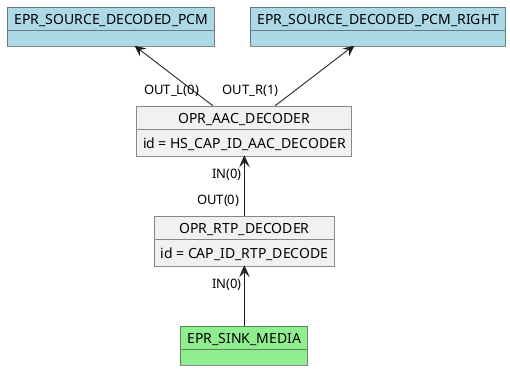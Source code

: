 @startuml

    object OPR_RTP_DECODER
    OPR_RTP_DECODER : id = CAP_ID_RTP_DECODE
    object OPR_AAC_DECODER
    OPR_AAC_DECODER : id = HS_CAP_ID_AAC_DECODER
    OPR_AAC_DECODER "IN(0)"<-- "OUT(0)" OPR_RTP_DECODER
    object EPR_SINK_MEDIA #lightgreen
    OPR_RTP_DECODER "IN(0)" <-- EPR_SINK_MEDIA
    object EPR_SOURCE_DECODED_PCM #lightblue
    EPR_SOURCE_DECODED_PCM <-- "OUT_L(0)" OPR_AAC_DECODER
    object EPR_SOURCE_DECODED_PCM_RIGHT #lightblue
    EPR_SOURCE_DECODED_PCM_RIGHT <-- "OUT_R(1)" OPR_AAC_DECODER
@enduml
